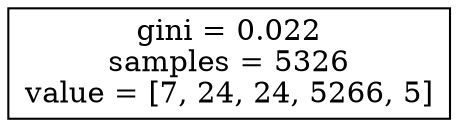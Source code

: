 digraph Tree {
node [shape=box] ;
0 [label="gini = 0.022\nsamples = 5326\nvalue = [7, 24, 24, 5266, 5]"] ;
}
